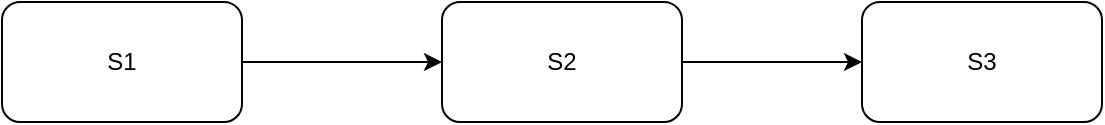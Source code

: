 <mxfile version="20.6.2" type="device"><diagram id="sxFqv-d2rQ6jZzCf-EUm" name="Page-1"><mxGraphModel dx="981" dy="575" grid="1" gridSize="10" guides="1" tooltips="1" connect="1" arrows="1" fold="1" page="1" pageScale="1" pageWidth="850" pageHeight="1100" math="0" shadow="0"><root><mxCell id="0"/><mxCell id="1" parent="0"/><mxCell id="GMSQhZzvI4nHuQpQkUBr-4" value="" style="edgeStyle=orthogonalEdgeStyle;rounded=0;orthogonalLoop=1;jettySize=auto;html=1;" edge="1" parent="1" source="GMSQhZzvI4nHuQpQkUBr-1" target="GMSQhZzvI4nHuQpQkUBr-2"><mxGeometry relative="1" as="geometry"/></mxCell><mxCell id="GMSQhZzvI4nHuQpQkUBr-1" value="S1" style="rounded=1;whiteSpace=wrap;html=1;" vertex="1" parent="1"><mxGeometry x="150" y="380" width="120" height="60" as="geometry"/></mxCell><mxCell id="GMSQhZzvI4nHuQpQkUBr-6" value="" style="edgeStyle=orthogonalEdgeStyle;rounded=0;orthogonalLoop=1;jettySize=auto;html=1;" edge="1" parent="1" source="GMSQhZzvI4nHuQpQkUBr-2" target="GMSQhZzvI4nHuQpQkUBr-3"><mxGeometry relative="1" as="geometry"/></mxCell><mxCell id="GMSQhZzvI4nHuQpQkUBr-2" value="S2" style="rounded=1;whiteSpace=wrap;html=1;" vertex="1" parent="1"><mxGeometry x="370" y="380" width="120" height="60" as="geometry"/></mxCell><mxCell id="GMSQhZzvI4nHuQpQkUBr-3" value="S3" style="rounded=1;whiteSpace=wrap;html=1;" vertex="1" parent="1"><mxGeometry x="580" y="380" width="120" height="60" as="geometry"/></mxCell></root></mxGraphModel></diagram></mxfile>